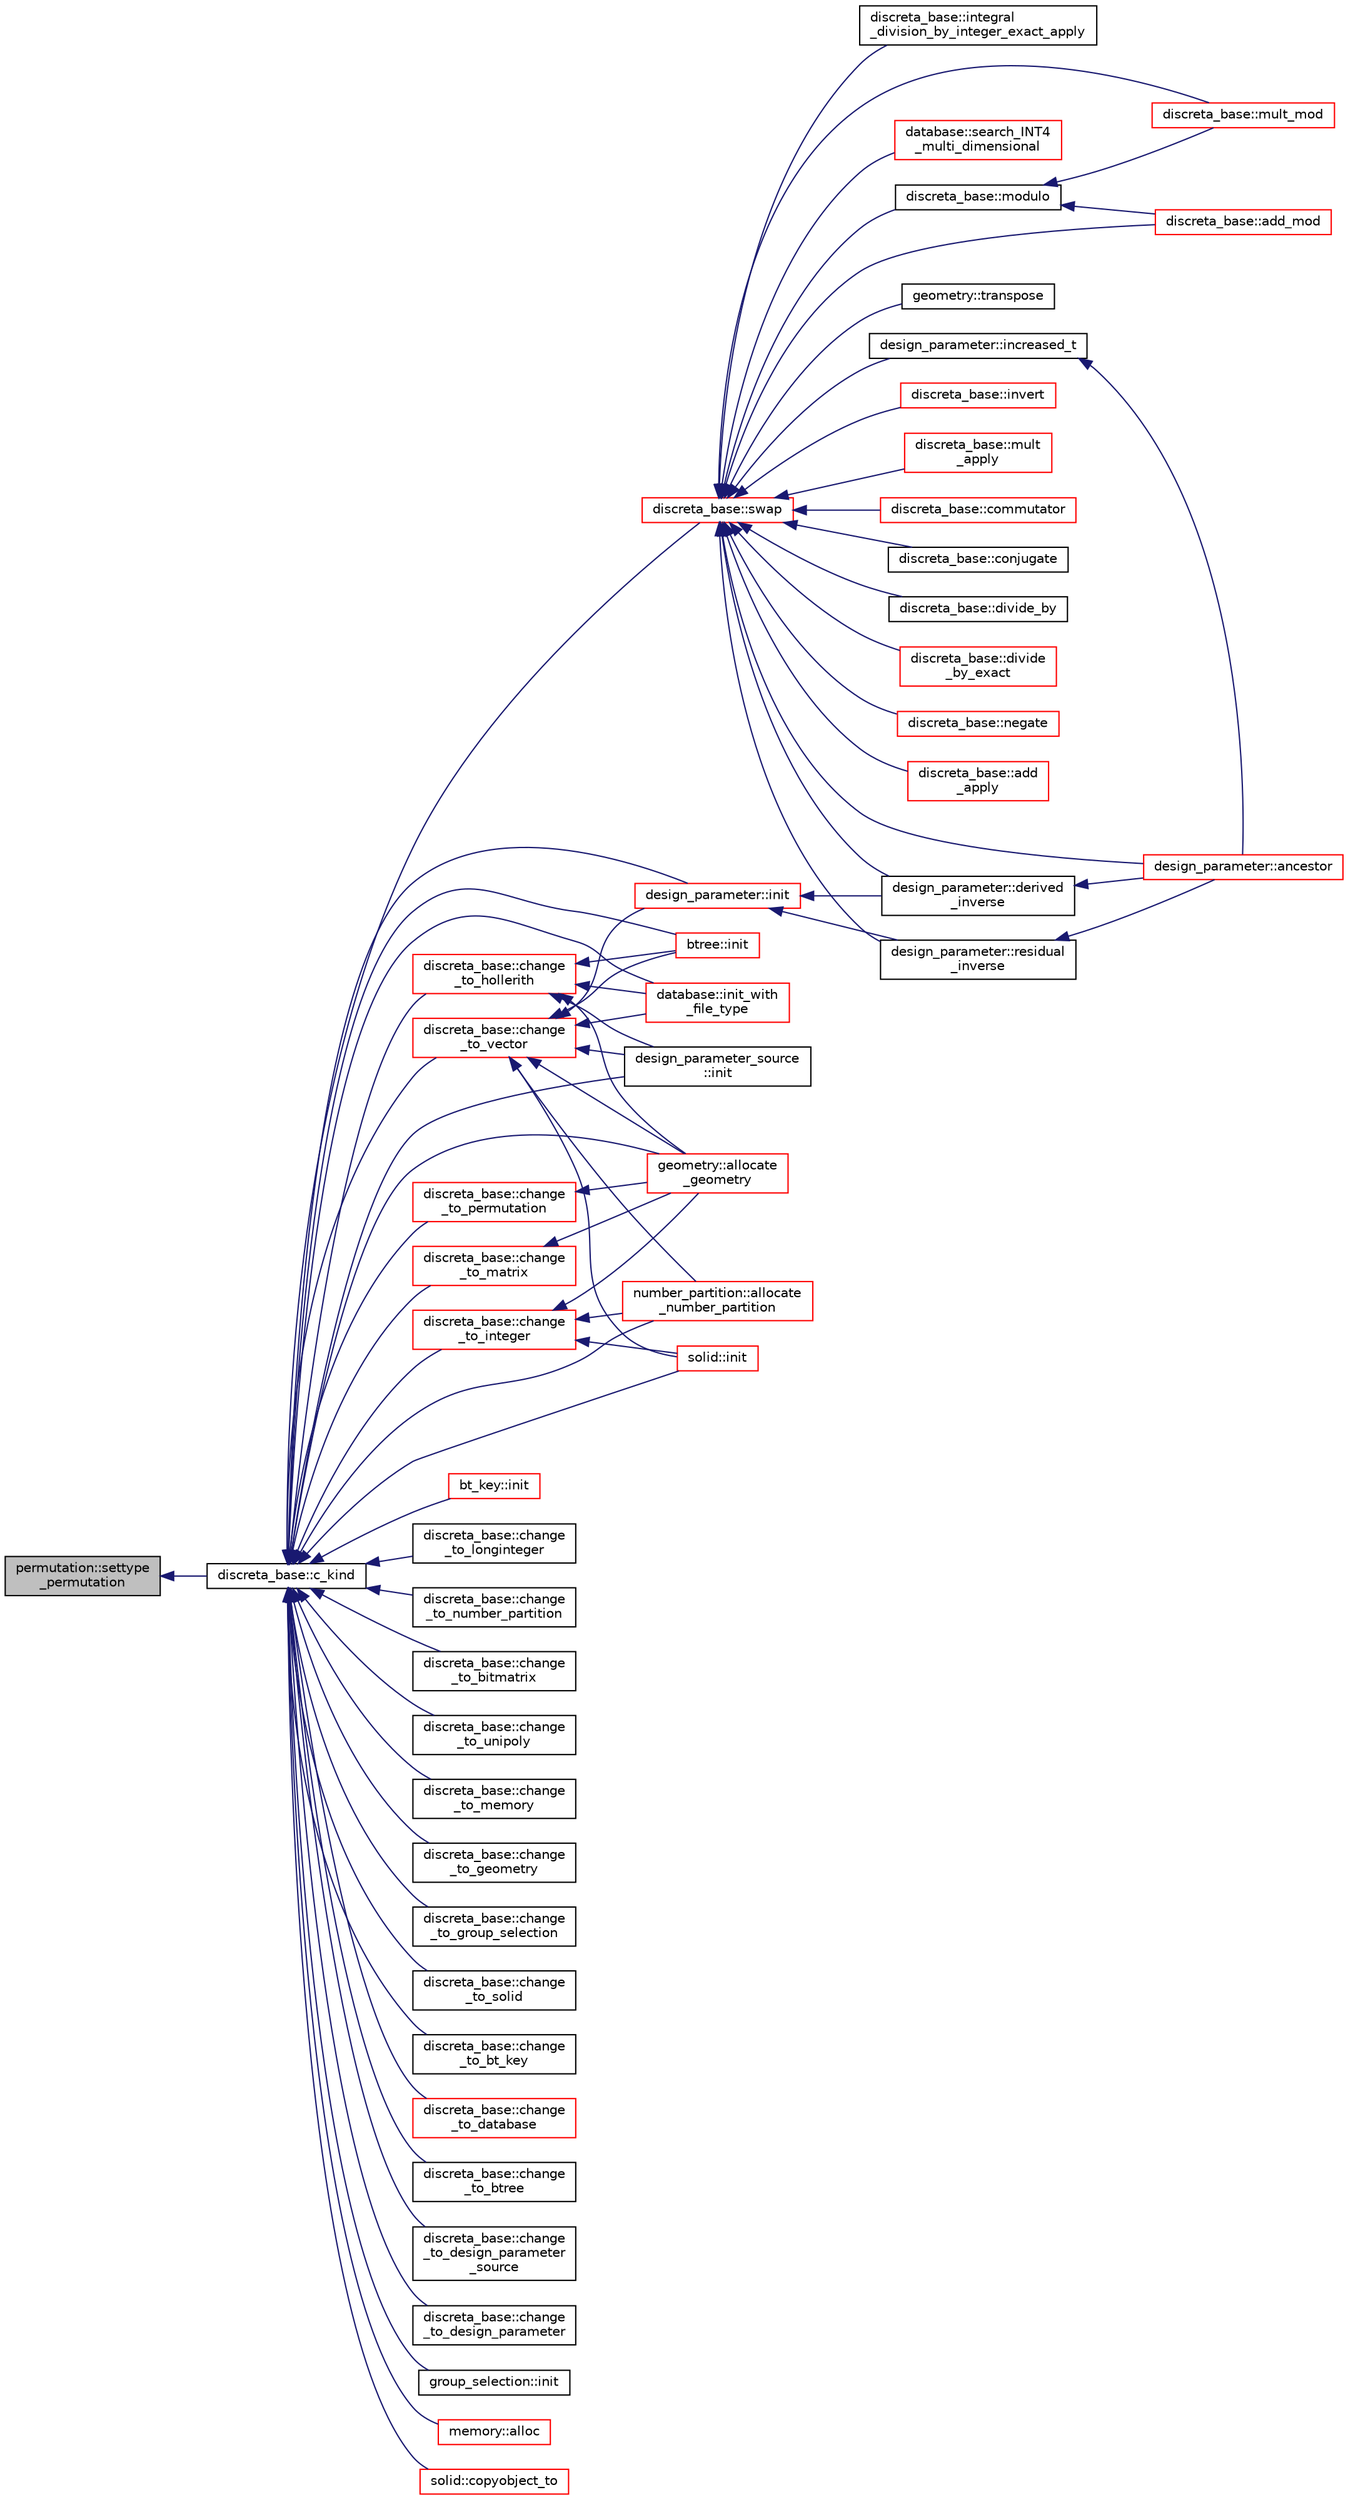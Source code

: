 digraph "permutation::settype_permutation"
{
  edge [fontname="Helvetica",fontsize="10",labelfontname="Helvetica",labelfontsize="10"];
  node [fontname="Helvetica",fontsize="10",shape=record];
  rankdir="LR";
  Node2257 [label="permutation::settype\l_permutation",height=0.2,width=0.4,color="black", fillcolor="grey75", style="filled", fontcolor="black"];
  Node2257 -> Node2258 [dir="back",color="midnightblue",fontsize="10",style="solid",fontname="Helvetica"];
  Node2258 [label="discreta_base::c_kind",height=0.2,width=0.4,color="black", fillcolor="white", style="filled",URL="$d7/d71/classdiscreta__base.html#adc2ff61589c2d083688e7a43f333cb62"];
  Node2258 -> Node2259 [dir="back",color="midnightblue",fontsize="10",style="solid",fontname="Helvetica"];
  Node2259 [label="discreta_base::swap",height=0.2,width=0.4,color="red", fillcolor="white", style="filled",URL="$d7/d71/classdiscreta__base.html#a2e8acbb9d3476675dac5b6a583b0293e"];
  Node2259 -> Node2260 [dir="back",color="midnightblue",fontsize="10",style="solid",fontname="Helvetica"];
  Node2260 [label="discreta_base::mult_mod",height=0.2,width=0.4,color="red", fillcolor="white", style="filled",URL="$d7/d71/classdiscreta__base.html#a01f00cf6c9f4a8d6209636de98e05c30"];
  Node2259 -> Node2266 [dir="back",color="midnightblue",fontsize="10",style="solid",fontname="Helvetica"];
  Node2266 [label="discreta_base::invert",height=0.2,width=0.4,color="red", fillcolor="white", style="filled",URL="$d7/d71/classdiscreta__base.html#a3c415a064ce76e183f000912875dea74"];
  Node2259 -> Node2296 [dir="back",color="midnightblue",fontsize="10",style="solid",fontname="Helvetica"];
  Node2296 [label="discreta_base::mult\l_apply",height=0.2,width=0.4,color="red", fillcolor="white", style="filled",URL="$d7/d71/classdiscreta__base.html#a301b8d0527d3a60ba410bba87446f490"];
  Node2259 -> Node2299 [dir="back",color="midnightblue",fontsize="10",style="solid",fontname="Helvetica"];
  Node2299 [label="discreta_base::commutator",height=0.2,width=0.4,color="red", fillcolor="white", style="filled",URL="$d7/d71/classdiscreta__base.html#a1d0bb4144e3eb15aaf877a0cea656c00"];
  Node2259 -> Node2301 [dir="back",color="midnightblue",fontsize="10",style="solid",fontname="Helvetica"];
  Node2301 [label="discreta_base::conjugate",height=0.2,width=0.4,color="black", fillcolor="white", style="filled",URL="$d7/d71/classdiscreta__base.html#a463f1481dd1a3ab42deb6162e25ba725"];
  Node2259 -> Node2302 [dir="back",color="midnightblue",fontsize="10",style="solid",fontname="Helvetica"];
  Node2302 [label="discreta_base::divide_by",height=0.2,width=0.4,color="black", fillcolor="white", style="filled",URL="$d7/d71/classdiscreta__base.html#aa3f9d43fab5e6240202fbd7c1f5e3e74"];
  Node2259 -> Node2303 [dir="back",color="midnightblue",fontsize="10",style="solid",fontname="Helvetica"];
  Node2303 [label="discreta_base::divide\l_by_exact",height=0.2,width=0.4,color="red", fillcolor="white", style="filled",URL="$d7/d71/classdiscreta__base.html#a14ea31dd075b20644457db08319389ef"];
  Node2259 -> Node2314 [dir="back",color="midnightblue",fontsize="10",style="solid",fontname="Helvetica"];
  Node2314 [label="discreta_base::add_mod",height=0.2,width=0.4,color="red", fillcolor="white", style="filled",URL="$d7/d71/classdiscreta__base.html#aa8864b3f228cad737b2f3ff469bd8f63"];
  Node2259 -> Node2315 [dir="back",color="midnightblue",fontsize="10",style="solid",fontname="Helvetica"];
  Node2315 [label="discreta_base::negate",height=0.2,width=0.4,color="red", fillcolor="white", style="filled",URL="$d7/d71/classdiscreta__base.html#aac1be1125008f8a93a3083cd1a43878d"];
  Node2259 -> Node2321 [dir="back",color="midnightblue",fontsize="10",style="solid",fontname="Helvetica"];
  Node2321 [label="discreta_base::add\l_apply",height=0.2,width=0.4,color="red", fillcolor="white", style="filled",URL="$d7/d71/classdiscreta__base.html#a1e8b73324062c6ff9e01aaf5fb6e8fba"];
  Node2259 -> Node2323 [dir="back",color="midnightblue",fontsize="10",style="solid",fontname="Helvetica"];
  Node2323 [label="discreta_base::integral\l_division_by_integer_exact_apply",height=0.2,width=0.4,color="black", fillcolor="white", style="filled",URL="$d7/d71/classdiscreta__base.html#ae3e8cc479b6823e0ffc1d9b1e0e9d0e7"];
  Node2259 -> Node2324 [dir="back",color="midnightblue",fontsize="10",style="solid",fontname="Helvetica"];
  Node2324 [label="discreta_base::modulo",height=0.2,width=0.4,color="black", fillcolor="white", style="filled",URL="$d7/d71/classdiscreta__base.html#ac4ee015a4115c5f5851cb3da41c8eca0"];
  Node2324 -> Node2260 [dir="back",color="midnightblue",fontsize="10",style="solid",fontname="Helvetica"];
  Node2324 -> Node2314 [dir="back",color="midnightblue",fontsize="10",style="solid",fontname="Helvetica"];
  Node2259 -> Node2325 [dir="back",color="midnightblue",fontsize="10",style="solid",fontname="Helvetica"];
  Node2325 [label="database::search_INT4\l_multi_dimensional",height=0.2,width=0.4,color="red", fillcolor="white", style="filled",URL="$db/d72/classdatabase.html#a43a31b0e56d1401185a452a6686666aa"];
  Node2259 -> Node2328 [dir="back",color="midnightblue",fontsize="10",style="solid",fontname="Helvetica"];
  Node2328 [label="design_parameter::increased_t",height=0.2,width=0.4,color="black", fillcolor="white", style="filled",URL="$da/d94/classdesign__parameter.html#a8f39a90927d51e3cb3772bc98c94d7d0"];
  Node2328 -> Node2329 [dir="back",color="midnightblue",fontsize="10",style="solid",fontname="Helvetica"];
  Node2329 [label="design_parameter::ancestor",height=0.2,width=0.4,color="red", fillcolor="white", style="filled",URL="$da/d94/classdesign__parameter.html#abd616d2e29cde6f3e797abab001af0c6"];
  Node2259 -> Node2331 [dir="back",color="midnightblue",fontsize="10",style="solid",fontname="Helvetica"];
  Node2331 [label="design_parameter::derived\l_inverse",height=0.2,width=0.4,color="black", fillcolor="white", style="filled",URL="$da/d94/classdesign__parameter.html#acbfce2a35f0c379d5888acdc8d74ae19"];
  Node2331 -> Node2329 [dir="back",color="midnightblue",fontsize="10",style="solid",fontname="Helvetica"];
  Node2259 -> Node2332 [dir="back",color="midnightblue",fontsize="10",style="solid",fontname="Helvetica"];
  Node2332 [label="design_parameter::residual\l_inverse",height=0.2,width=0.4,color="black", fillcolor="white", style="filled",URL="$da/d94/classdesign__parameter.html#a98630a1cdc565c3c826a2636a499c5f6"];
  Node2332 -> Node2329 [dir="back",color="midnightblue",fontsize="10",style="solid",fontname="Helvetica"];
  Node2259 -> Node2329 [dir="back",color="midnightblue",fontsize="10",style="solid",fontname="Helvetica"];
  Node2259 -> Node2333 [dir="back",color="midnightblue",fontsize="10",style="solid",fontname="Helvetica"];
  Node2333 [label="geometry::transpose",height=0.2,width=0.4,color="black", fillcolor="white", style="filled",URL="$da/d44/classgeometry.html#ad7132289ee0bc683f8c00c6762bb5035"];
  Node2258 -> Node2494 [dir="back",color="midnightblue",fontsize="10",style="solid",fontname="Helvetica"];
  Node2494 [label="bt_key::init",height=0.2,width=0.4,color="red", fillcolor="white", style="filled",URL="$d1/de5/classbt__key.html#ae6b27c89a5f6dec6a7a19583a4b112a8"];
  Node2258 -> Node2500 [dir="back",color="midnightblue",fontsize="10",style="solid",fontname="Helvetica"];
  Node2500 [label="btree::init",height=0.2,width=0.4,color="red", fillcolor="white", style="filled",URL="$dd/db0/classbtree.html#a3c88706e9886f1f9bc142b511aeab642"];
  Node2258 -> Node2501 [dir="back",color="midnightblue",fontsize="10",style="solid",fontname="Helvetica"];
  Node2501 [label="database::init_with\l_file_type",height=0.2,width=0.4,color="red", fillcolor="white", style="filled",URL="$db/d72/classdatabase.html#a3b7a27f69a64812a6bfd765158d62476"];
  Node2258 -> Node2503 [dir="back",color="midnightblue",fontsize="10",style="solid",fontname="Helvetica"];
  Node2503 [label="design_parameter::init",height=0.2,width=0.4,color="red", fillcolor="white", style="filled",URL="$da/d94/classdesign__parameter.html#af77829be8d9058a84169c36143307b5d"];
  Node2503 -> Node2331 [dir="back",color="midnightblue",fontsize="10",style="solid",fontname="Helvetica"];
  Node2503 -> Node2332 [dir="back",color="midnightblue",fontsize="10",style="solid",fontname="Helvetica"];
  Node2258 -> Node2505 [dir="back",color="midnightblue",fontsize="10",style="solid",fontname="Helvetica"];
  Node2505 [label="design_parameter_source\l::init",height=0.2,width=0.4,color="black", fillcolor="white", style="filled",URL="$df/d4b/classdesign__parameter__source.html#afccf1773adfffec18fd96efaec208b93"];
  Node2258 -> Node2506 [dir="back",color="midnightblue",fontsize="10",style="solid",fontname="Helvetica"];
  Node2506 [label="discreta_base::change\l_to_integer",height=0.2,width=0.4,color="red", fillcolor="white", style="filled",URL="$d7/d71/classdiscreta__base.html#a58a5a5bd8f8e6f2dd7b4483b66dc7bb9"];
  Node2506 -> Node2588 [dir="back",color="midnightblue",fontsize="10",style="solid",fontname="Helvetica"];
  Node2588 [label="geometry::allocate\l_geometry",height=0.2,width=0.4,color="red", fillcolor="white", style="filled",URL="$da/d44/classgeometry.html#a243e84ff38207957ad5976020c19a033"];
  Node2506 -> Node2635 [dir="back",color="midnightblue",fontsize="10",style="solid",fontname="Helvetica"];
  Node2635 [label="number_partition::allocate\l_number_partition",height=0.2,width=0.4,color="red", fillcolor="white", style="filled",URL="$df/d50/classnumber__partition.html#a3c5649dc95f5ca53df4b0c58de6c1dc5"];
  Node2506 -> Node2636 [dir="back",color="midnightblue",fontsize="10",style="solid",fontname="Helvetica"];
  Node2636 [label="solid::init",height=0.2,width=0.4,color="red", fillcolor="white", style="filled",URL="$d8/def/classsolid.html#afc711954316958b35630fbc8542bcd05"];
  Node2258 -> Node2638 [dir="back",color="midnightblue",fontsize="10",style="solid",fontname="Helvetica"];
  Node2638 [label="discreta_base::change\l_to_longinteger",height=0.2,width=0.4,color="black", fillcolor="white", style="filled",URL="$d7/d71/classdiscreta__base.html#aa65b4b95b89b1df5ff8e0ef944e598a9"];
  Node2258 -> Node2639 [dir="back",color="midnightblue",fontsize="10",style="solid",fontname="Helvetica"];
  Node2639 [label="discreta_base::change\l_to_vector",height=0.2,width=0.4,color="red", fillcolor="white", style="filled",URL="$d7/d71/classdiscreta__base.html#a66186d19c55ad54af11e2a040a763c38"];
  Node2639 -> Node2500 [dir="back",color="midnightblue",fontsize="10",style="solid",fontname="Helvetica"];
  Node2639 -> Node2501 [dir="back",color="midnightblue",fontsize="10",style="solid",fontname="Helvetica"];
  Node2639 -> Node2503 [dir="back",color="midnightblue",fontsize="10",style="solid",fontname="Helvetica"];
  Node2639 -> Node2505 [dir="back",color="midnightblue",fontsize="10",style="solid",fontname="Helvetica"];
  Node2639 -> Node2588 [dir="back",color="midnightblue",fontsize="10",style="solid",fontname="Helvetica"];
  Node2639 -> Node2635 [dir="back",color="midnightblue",fontsize="10",style="solid",fontname="Helvetica"];
  Node2639 -> Node2636 [dir="back",color="midnightblue",fontsize="10",style="solid",fontname="Helvetica"];
  Node2258 -> Node2640 [dir="back",color="midnightblue",fontsize="10",style="solid",fontname="Helvetica"];
  Node2640 [label="discreta_base::change\l_to_permutation",height=0.2,width=0.4,color="red", fillcolor="white", style="filled",URL="$d7/d71/classdiscreta__base.html#a38e11ff129ddc29d67b54520e9a0a538"];
  Node2640 -> Node2588 [dir="back",color="midnightblue",fontsize="10",style="solid",fontname="Helvetica"];
  Node2258 -> Node2643 [dir="back",color="midnightblue",fontsize="10",style="solid",fontname="Helvetica"];
  Node2643 [label="discreta_base::change\l_to_number_partition",height=0.2,width=0.4,color="black", fillcolor="white", style="filled",URL="$d7/d71/classdiscreta__base.html#a15be55441d3768c506bf9faabeef9b5b"];
  Node2258 -> Node2644 [dir="back",color="midnightblue",fontsize="10",style="solid",fontname="Helvetica"];
  Node2644 [label="discreta_base::change\l_to_matrix",height=0.2,width=0.4,color="red", fillcolor="white", style="filled",URL="$d7/d71/classdiscreta__base.html#a51f1aaa0764c4161c0dbd981091ca5cb"];
  Node2644 -> Node2588 [dir="back",color="midnightblue",fontsize="10",style="solid",fontname="Helvetica"];
  Node2258 -> Node2646 [dir="back",color="midnightblue",fontsize="10",style="solid",fontname="Helvetica"];
  Node2646 [label="discreta_base::change\l_to_bitmatrix",height=0.2,width=0.4,color="black", fillcolor="white", style="filled",URL="$d7/d71/classdiscreta__base.html#adcb7fdf185f23731b42c96488599919e"];
  Node2258 -> Node2647 [dir="back",color="midnightblue",fontsize="10",style="solid",fontname="Helvetica"];
  Node2647 [label="discreta_base::change\l_to_unipoly",height=0.2,width=0.4,color="black", fillcolor="white", style="filled",URL="$d7/d71/classdiscreta__base.html#a436a1d89a0e7a13ba1ad0ff5813c03ed"];
  Node2258 -> Node2648 [dir="back",color="midnightblue",fontsize="10",style="solid",fontname="Helvetica"];
  Node2648 [label="discreta_base::change\l_to_memory",height=0.2,width=0.4,color="black", fillcolor="white", style="filled",URL="$d7/d71/classdiscreta__base.html#a21a76b868e94f17a6579997f0a50a006"];
  Node2258 -> Node2649 [dir="back",color="midnightblue",fontsize="10",style="solid",fontname="Helvetica"];
  Node2649 [label="discreta_base::change\l_to_geometry",height=0.2,width=0.4,color="black", fillcolor="white", style="filled",URL="$d7/d71/classdiscreta__base.html#a5a3efbeeb01c41259b91ed2d87bfcbb2"];
  Node2258 -> Node2650 [dir="back",color="midnightblue",fontsize="10",style="solid",fontname="Helvetica"];
  Node2650 [label="discreta_base::change\l_to_hollerith",height=0.2,width=0.4,color="red", fillcolor="white", style="filled",URL="$d7/d71/classdiscreta__base.html#a10f410adc814d4568e3b0f84550c4ca1"];
  Node2650 -> Node2500 [dir="back",color="midnightblue",fontsize="10",style="solid",fontname="Helvetica"];
  Node2650 -> Node2501 [dir="back",color="midnightblue",fontsize="10",style="solid",fontname="Helvetica"];
  Node2650 -> Node2505 [dir="back",color="midnightblue",fontsize="10",style="solid",fontname="Helvetica"];
  Node2650 -> Node2588 [dir="back",color="midnightblue",fontsize="10",style="solid",fontname="Helvetica"];
  Node2258 -> Node2651 [dir="back",color="midnightblue",fontsize="10",style="solid",fontname="Helvetica"];
  Node2651 [label="discreta_base::change\l_to_group_selection",height=0.2,width=0.4,color="black", fillcolor="white", style="filled",URL="$d7/d71/classdiscreta__base.html#a6b269515e796a08da4db719ae2dbdca9"];
  Node2258 -> Node2652 [dir="back",color="midnightblue",fontsize="10",style="solid",fontname="Helvetica"];
  Node2652 [label="discreta_base::change\l_to_solid",height=0.2,width=0.4,color="black", fillcolor="white", style="filled",URL="$d7/d71/classdiscreta__base.html#adb0b11a85434f969b3895cb46b67e8c2"];
  Node2258 -> Node2653 [dir="back",color="midnightblue",fontsize="10",style="solid",fontname="Helvetica"];
  Node2653 [label="discreta_base::change\l_to_bt_key",height=0.2,width=0.4,color="black", fillcolor="white", style="filled",URL="$d7/d71/classdiscreta__base.html#af08930510236fe08941bb5c1e4768fe9"];
  Node2258 -> Node2654 [dir="back",color="midnightblue",fontsize="10",style="solid",fontname="Helvetica"];
  Node2654 [label="discreta_base::change\l_to_database",height=0.2,width=0.4,color="red", fillcolor="white", style="filled",URL="$d7/d71/classdiscreta__base.html#a9187fb1e0526e3d327b78bb19475ae40"];
  Node2258 -> Node2655 [dir="back",color="midnightblue",fontsize="10",style="solid",fontname="Helvetica"];
  Node2655 [label="discreta_base::change\l_to_btree",height=0.2,width=0.4,color="black", fillcolor="white", style="filled",URL="$d7/d71/classdiscreta__base.html#a75c8608cf54191c17ee48817cc4dda17"];
  Node2258 -> Node2656 [dir="back",color="midnightblue",fontsize="10",style="solid",fontname="Helvetica"];
  Node2656 [label="discreta_base::change\l_to_design_parameter\l_source",height=0.2,width=0.4,color="black", fillcolor="white", style="filled",URL="$d7/d71/classdiscreta__base.html#adef7252719a3b1b5261d6bc6c44dbda4"];
  Node2258 -> Node2657 [dir="back",color="midnightblue",fontsize="10",style="solid",fontname="Helvetica"];
  Node2657 [label="discreta_base::change\l_to_design_parameter",height=0.2,width=0.4,color="black", fillcolor="white", style="filled",URL="$d7/d71/classdiscreta__base.html#ab207ed39acee5f447708dc9fcfd29e0a"];
  Node2258 -> Node2588 [dir="back",color="midnightblue",fontsize="10",style="solid",fontname="Helvetica"];
  Node2258 -> Node2658 [dir="back",color="midnightblue",fontsize="10",style="solid",fontname="Helvetica"];
  Node2658 [label="group_selection::init",height=0.2,width=0.4,color="black", fillcolor="white", style="filled",URL="$d6/db0/classgroup__selection.html#ad12ab2226024716902e4a85c4772732b"];
  Node2258 -> Node2659 [dir="back",color="midnightblue",fontsize="10",style="solid",fontname="Helvetica"];
  Node2659 [label="memory::alloc",height=0.2,width=0.4,color="red", fillcolor="white", style="filled",URL="$d8/d99/classmemory.html#a44ac20be537668e94b5d42e6a6c74b6f"];
  Node2258 -> Node2635 [dir="back",color="midnightblue",fontsize="10",style="solid",fontname="Helvetica"];
  Node2258 -> Node2636 [dir="back",color="midnightblue",fontsize="10",style="solid",fontname="Helvetica"];
  Node2258 -> Node2667 [dir="back",color="midnightblue",fontsize="10",style="solid",fontname="Helvetica"];
  Node2667 [label="solid::copyobject_to",height=0.2,width=0.4,color="red", fillcolor="white", style="filled",URL="$d8/def/classsolid.html#a7f35a904885ef626d1a74663fe2cad62"];
}
